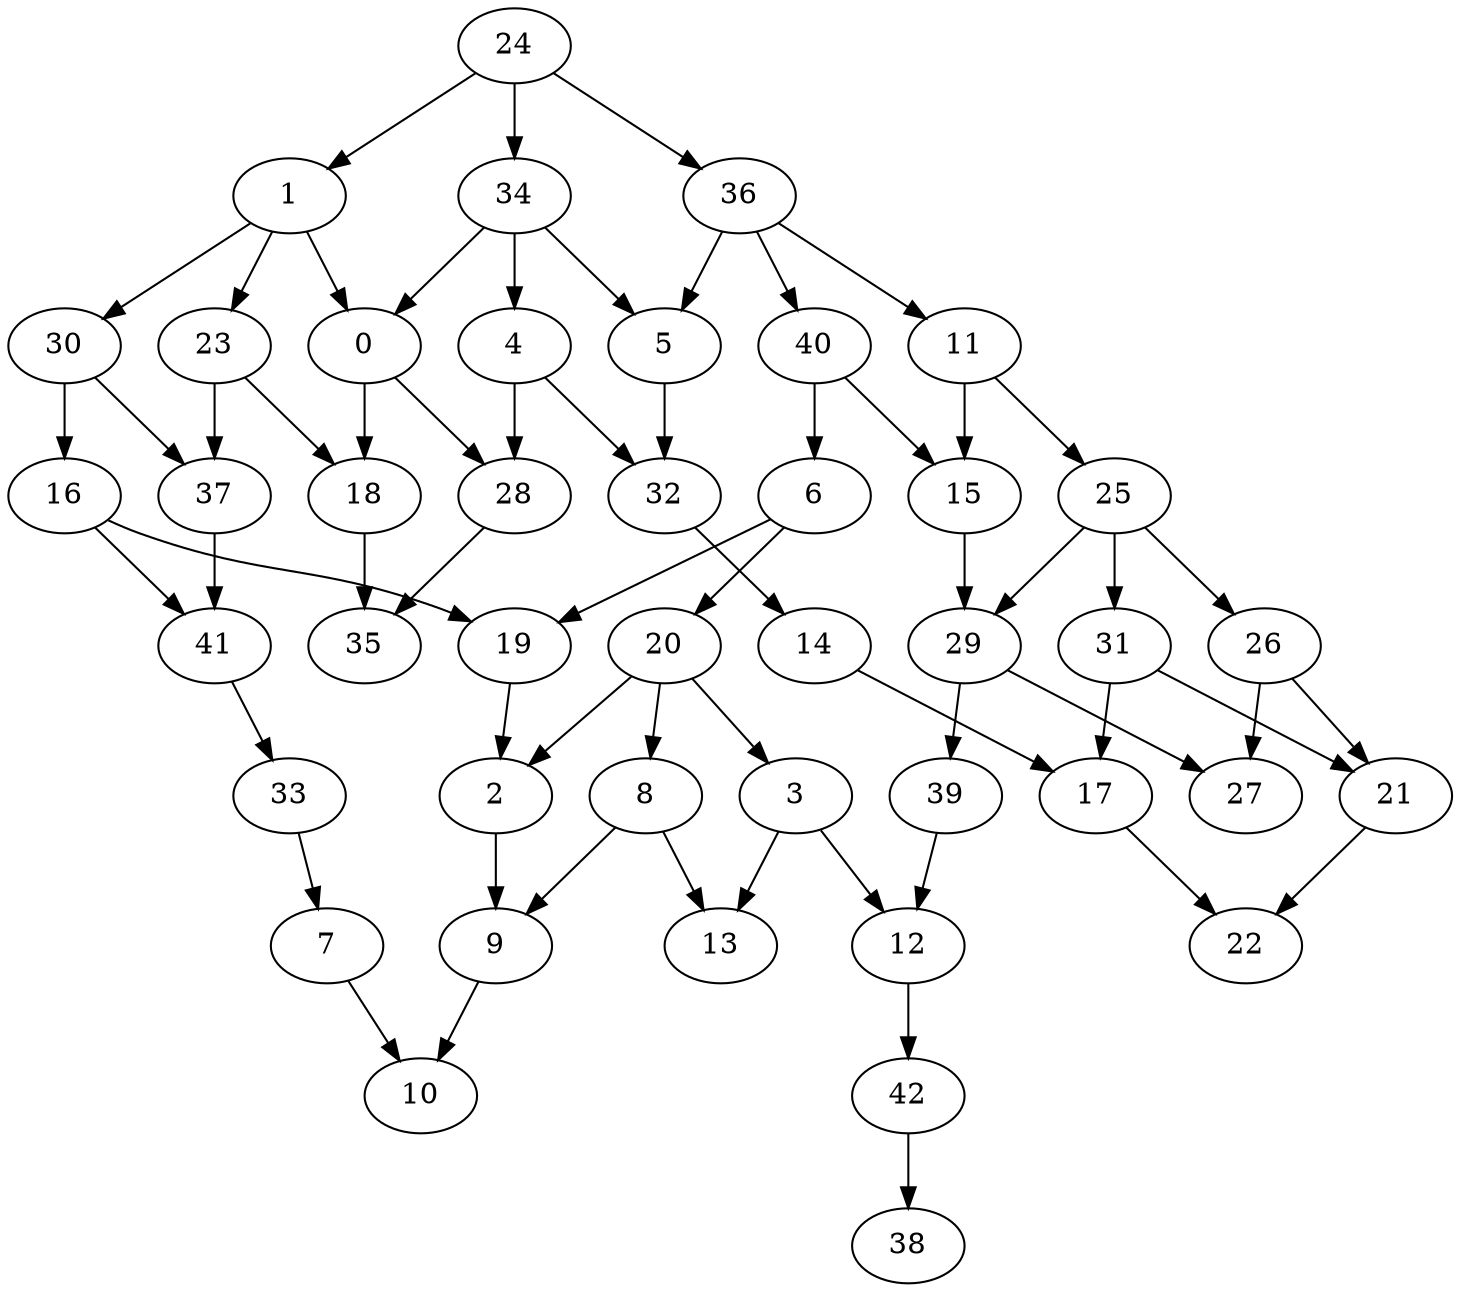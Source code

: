 strict digraph "" {
	0 -> 18;
	0 -> 28;
	1 -> 0;
	1 -> 23;
	1 -> 30;
	2 -> 9;
	3 -> 12;
	3 -> 13;
	4 -> 28;
	4 -> 32;
	5 -> 32;
	6 -> 19;
	6 -> 20;
	7 -> 10;
	8 -> 9;
	8 -> 13;
	9 -> 10;
	11 -> 15;
	11 -> 25;
	12 -> 42;
	14 -> 17;
	15 -> 29;
	16 -> 19;
	16 -> 41;
	17 -> 22;
	18 -> 35;
	19 -> 2;
	20 -> 2;
	20 -> 3;
	20 -> 8;
	21 -> 22;
	23 -> 18;
	23 -> 37;
	24 -> 1;
	24 -> 34;
	24 -> 36;
	25 -> 26;
	25 -> 29;
	25 -> 31;
	26 -> 21;
	26 -> 27;
	28 -> 35;
	29 -> 27;
	29 -> 39;
	30 -> 16;
	30 -> 37;
	31 -> 17;
	31 -> 21;
	32 -> 14;
	33 -> 7;
	34 -> 0;
	34 -> 4;
	34 -> 5;
	36 -> 5;
	36 -> 11;
	36 -> 40;
	37 -> 41;
	39 -> 12;
	40 -> 6;
	40 -> 15;
	41 -> 33;
	42 -> 38;
}
